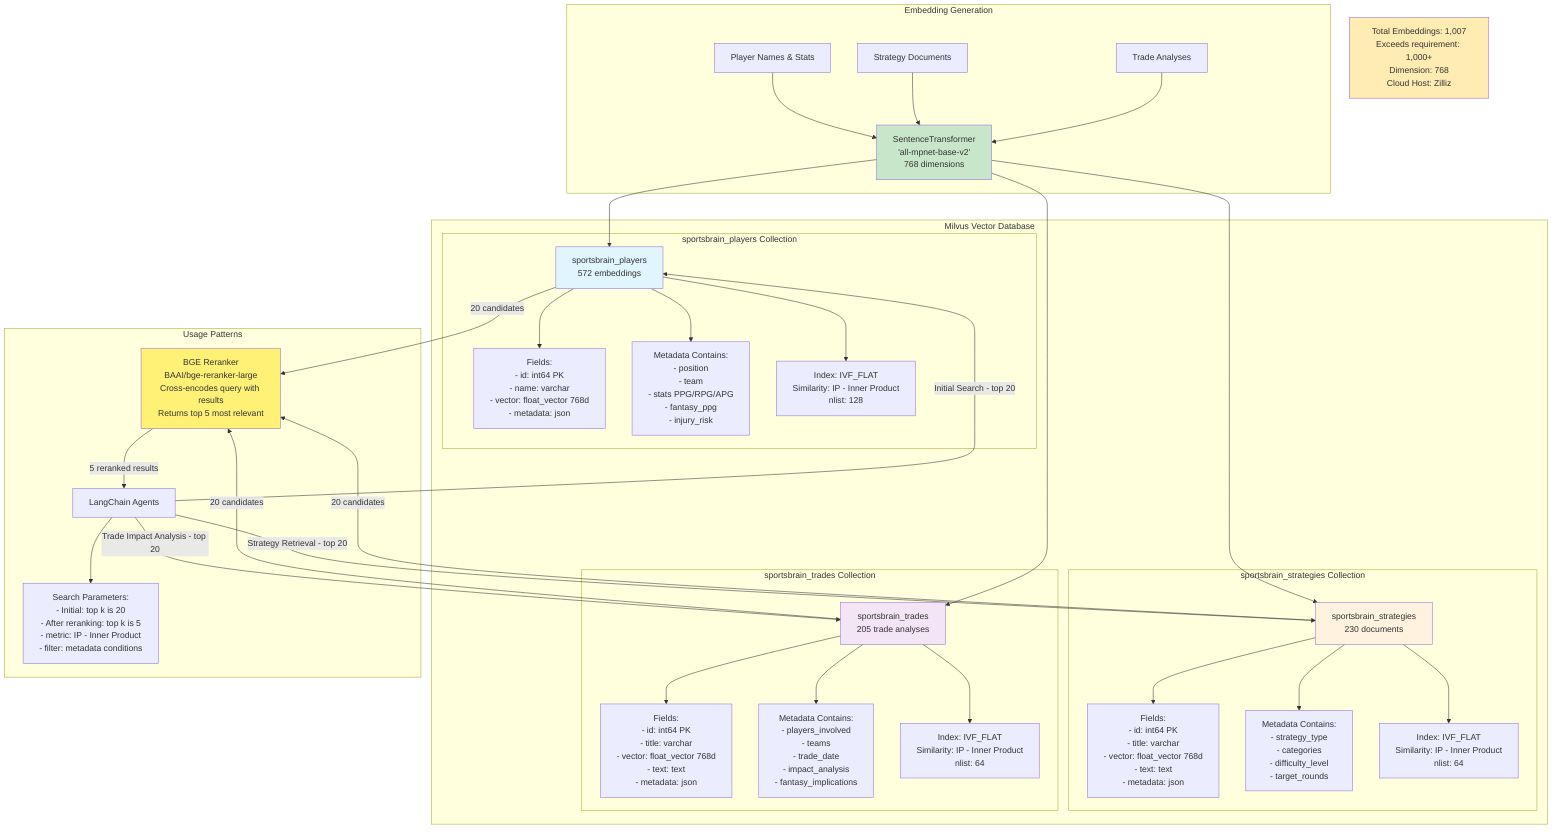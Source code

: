 graph TB
    %% Milvus Vector Database Collections - Actually Implemented
    %% SportsBrain Fantasy Basketball Platform
    
    subgraph "Milvus Vector Database"
        subgraph "sportsbrain_players Collection"
            PC[sportsbrain_players<br/>572 embeddings]
            PC_FIELDS[Fields:<br/>- id: int64 PK<br/>- name: varchar<br/>- vector: float_vector 768d<br/>- metadata: json]
            PC_META[Metadata Contains:<br/>- position<br/>- team<br/>- stats PPG/RPG/APG<br/>- fantasy_ppg<br/>- injury_risk]
            PC_INDEX[Index: IVF_FLAT<br/>Similarity: IP - Inner Product<br/>nlist: 128]
            
            PC --> PC_FIELDS
            PC --> PC_META
            PC --> PC_INDEX
        end
        
        subgraph "sportsbrain_strategies Collection"
            SC[sportsbrain_strategies<br/>230 documents]
            SC_FIELDS[Fields:<br/>- id: int64 PK<br/>- title: varchar<br/>- vector: float_vector 768d<br/>- text: text<br/>- metadata: json]
            SC_META[Metadata Contains:<br/>- strategy_type<br/>- categories<br/>- difficulty_level<br/>- target_rounds]
            SC_INDEX[Index: IVF_FLAT<br/>Similarity: IP - Inner Product<br/>nlist: 64]
            
            SC --> SC_FIELDS
            SC --> SC_META
            SC --> SC_INDEX
        end
        
        subgraph "sportsbrain_trades Collection"
            TC[sportsbrain_trades<br/>205 trade analyses]
            TC_FIELDS[Fields:<br/>- id: int64 PK<br/>- title: varchar<br/>- vector: float_vector 768d<br/>- text: text<br/>- metadata: json]
            TC_META[Metadata Contains:<br/>- players_involved<br/>- teams<br/>- trade_date<br/>- impact_analysis<br/>- fantasy_implications]
            TC_INDEX[Index: IVF_FLAT<br/>Similarity: IP - Inner Product<br/>nlist: 64]
            
            TC --> TC_FIELDS
            TC --> TC_META
            TC --> TC_INDEX
        end
    end
    
    subgraph "Embedding Generation"
        EMBED[SentenceTransformer<br/>'all-mpnet-base-v2'<br/>768 dimensions]
        
        RAW_PLAYER[Player Names & Stats] --> EMBED
        RAW_STRATEGY[Strategy Documents] --> EMBED
        RAW_TRADE[Trade Analyses] --> EMBED
        
        EMBED --> PC
        EMBED --> SC
        EMBED --> TC
    end
    
    subgraph "Usage Patterns"
        AGENT[LangChain Agents] --> |Initial Search - top 20| PC
        AGENT --> |Strategy Retrieval - top 20| SC
        AGENT --> |Trade Impact Analysis - top 20| TC
        
        RERANKER[BGE Reranker<br/>BAAI/bge-reranker-large<br/>Cross-encodes query with results<br/>Returns top 5 most relevant]
        
        PC --> |20 candidates| RERANKER
        SC --> |20 candidates| RERANKER
        TC --> |20 candidates| RERANKER
        
        RERANKER --> |5 reranked results| AGENT
        
        SEARCH_PARAMS[Search Parameters:<br/>- Initial: top k is 20<br/>- After reranking: top k is 5<br/>- metric: IP - Inner Product<br/>- filter: metadata conditions]
        
        AGENT --> SEARCH_PARAMS
    end
    
    %% Statistics
    NOTE[Total Embeddings: 1,007<br/>Exceeds requirement: 1,000+<br/>Dimension: 768<br/>Cloud Host: Zilliz]
    
    style PC fill:#e1f5fe
    style SC fill:#fff3e0
    style TC fill:#f3e5f5
    style EMBED fill:#c8e6c9
    style NOTE fill:#ffecb3
    style RERANKER fill:#fff176
